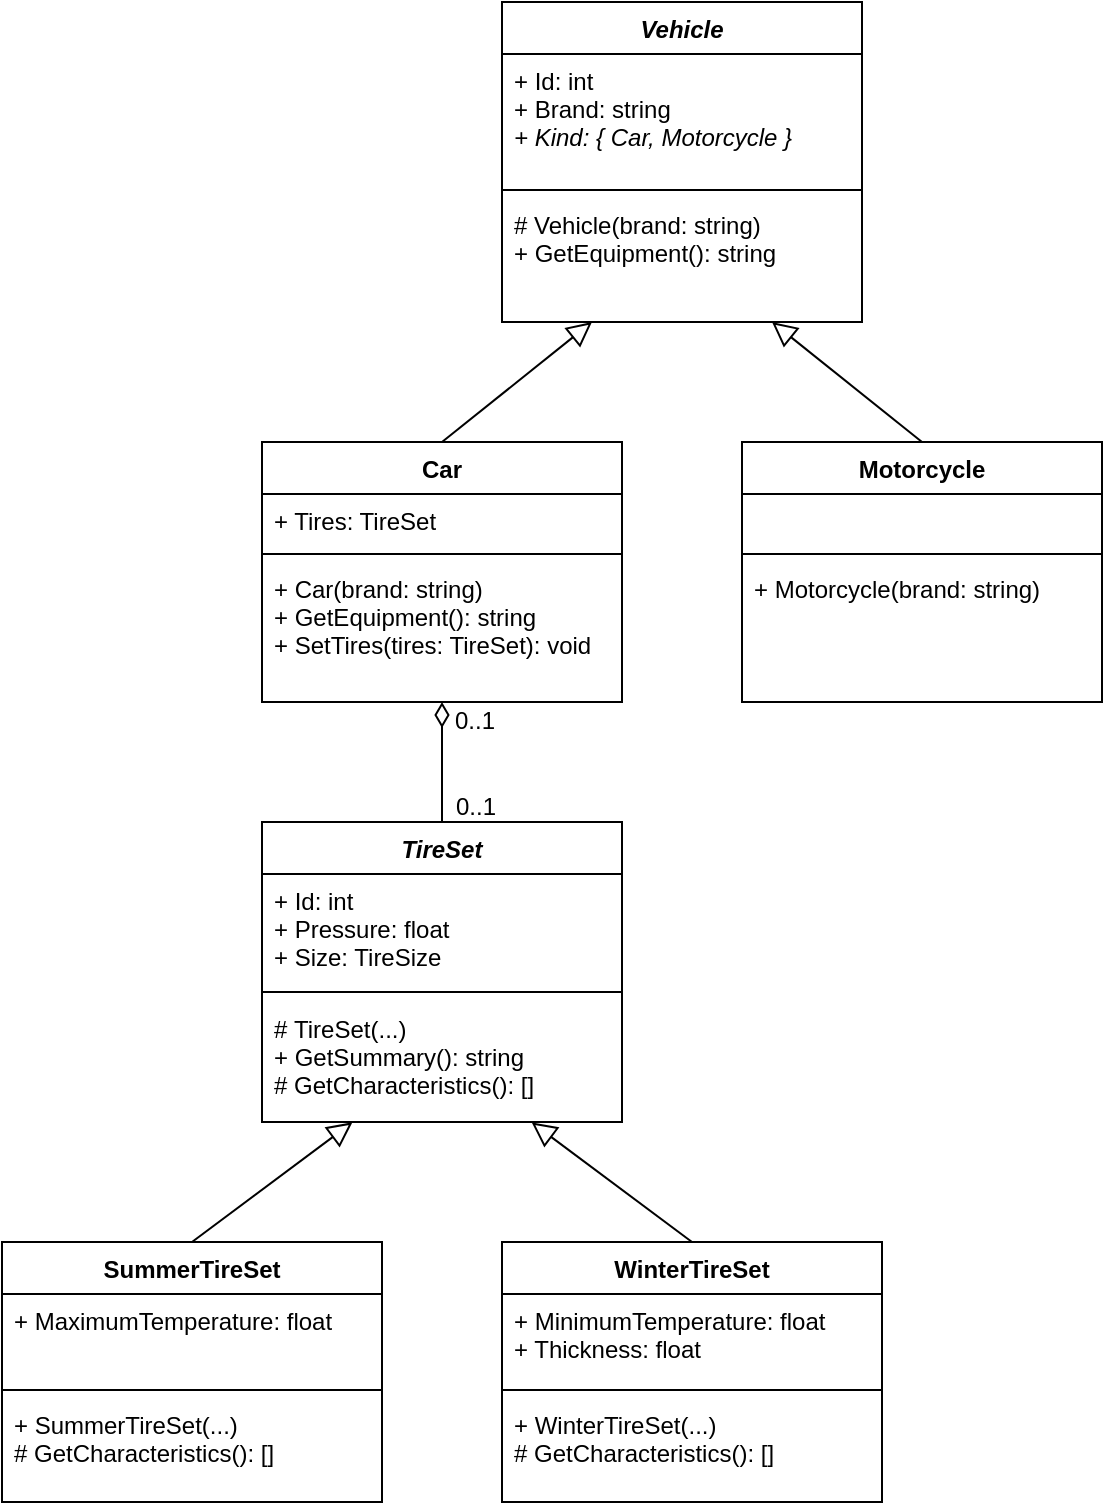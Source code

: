 <mxfile version="20.5.1" type="device"><diagram id="C5RBs43oDa-KdzZeNtuy" name="Class Diagram"><mxGraphModel dx="1422" dy="762" grid="1" gridSize="10" guides="1" tooltips="1" connect="1" arrows="1" fold="1" page="1" pageScale="1" pageWidth="827" pageHeight="1169" math="0" shadow="0"><root><mxCell id="WIyWlLk6GJQsqaUBKTNV-0"/><mxCell id="WIyWlLk6GJQsqaUBKTNV-1" parent="WIyWlLk6GJQsqaUBKTNV-0"/><mxCell id="KIkrduvgvQ9UQzvukLCv-0" value="Vehicle" style="swimlane;fontStyle=3;align=center;verticalAlign=top;childLayout=stackLayout;horizontal=1;startSize=26;horizontalStack=0;resizeParent=1;resizeParentMax=0;resizeLast=0;collapsible=1;marginBottom=0;" vertex="1" parent="WIyWlLk6GJQsqaUBKTNV-1"><mxGeometry x="290" y="40" width="180" height="160" as="geometry"><mxRectangle x="410" y="440" width="80" height="30" as="alternateBounds"/></mxGeometry></mxCell><mxCell id="KIkrduvgvQ9UQzvukLCv-1" value="+ Id: int&#10;+ Brand: string&#10;&#10;" style="text;strokeColor=none;fillColor=none;align=left;verticalAlign=top;spacingLeft=4;spacingRight=4;overflow=hidden;rotatable=0;points=[[0,0.5],[1,0.5]];portConstraint=eastwest;fontStyle=0" vertex="1" parent="KIkrduvgvQ9UQzvukLCv-0"><mxGeometry y="26" width="180" height="64" as="geometry"/></mxCell><mxCell id="KIkrduvgvQ9UQzvukLCv-2" value="" style="line;strokeWidth=1;fillColor=none;align=left;verticalAlign=middle;spacingTop=-1;spacingLeft=3;spacingRight=3;rotatable=0;labelPosition=right;points=[];portConstraint=eastwest;strokeColor=inherit;" vertex="1" parent="KIkrduvgvQ9UQzvukLCv-0"><mxGeometry y="90" width="180" height="8" as="geometry"/></mxCell><mxCell id="KIkrduvgvQ9UQzvukLCv-3" value="# Vehicle(brand: string)&#10;+ GetEquipment(): string" style="text;strokeColor=none;fillColor=none;align=left;verticalAlign=top;spacingLeft=4;spacingRight=4;overflow=hidden;rotatable=0;points=[[0,0.5],[1,0.5]];portConstraint=eastwest;" vertex="1" parent="KIkrduvgvQ9UQzvukLCv-0"><mxGeometry y="98" width="180" height="62" as="geometry"/></mxCell><mxCell id="KIkrduvgvQ9UQzvukLCv-4" value="Car" style="swimlane;fontStyle=1;align=center;verticalAlign=top;childLayout=stackLayout;horizontal=1;startSize=26;horizontalStack=0;resizeParent=1;resizeParentMax=0;resizeLast=0;collapsible=1;marginBottom=0;" vertex="1" parent="WIyWlLk6GJQsqaUBKTNV-1"><mxGeometry x="170" y="260" width="180" height="130" as="geometry"/></mxCell><mxCell id="KIkrduvgvQ9UQzvukLCv-5" value="+ Tires: TireSet" style="text;strokeColor=none;fillColor=none;align=left;verticalAlign=top;spacingLeft=4;spacingRight=4;overflow=hidden;rotatable=0;points=[[0,0.5],[1,0.5]];portConstraint=eastwest;" vertex="1" parent="KIkrduvgvQ9UQzvukLCv-4"><mxGeometry y="26" width="180" height="26" as="geometry"/></mxCell><mxCell id="KIkrduvgvQ9UQzvukLCv-6" value="" style="line;strokeWidth=1;fillColor=none;align=left;verticalAlign=middle;spacingTop=-1;spacingLeft=3;spacingRight=3;rotatable=0;labelPosition=right;points=[];portConstraint=eastwest;strokeColor=inherit;" vertex="1" parent="KIkrduvgvQ9UQzvukLCv-4"><mxGeometry y="52" width="180" height="8" as="geometry"/></mxCell><mxCell id="KIkrduvgvQ9UQzvukLCv-7" value="+ Car(brand: string)&#10;+ GetEquipment(): string&#10;+ SetTires(tires: TireSet): void&#10;" style="text;strokeColor=none;fillColor=none;align=left;verticalAlign=top;spacingLeft=4;spacingRight=4;overflow=hidden;rotatable=0;points=[[0,0.5],[1,0.5]];portConstraint=eastwest;" vertex="1" parent="KIkrduvgvQ9UQzvukLCv-4"><mxGeometry y="60" width="180" height="70" as="geometry"/></mxCell><mxCell id="KIkrduvgvQ9UQzvukLCv-8" value="Motorcycle" style="swimlane;fontStyle=1;align=center;verticalAlign=top;childLayout=stackLayout;horizontal=1;startSize=26;horizontalStack=0;resizeParent=1;resizeParentMax=0;resizeLast=0;collapsible=1;marginBottom=0;" vertex="1" parent="WIyWlLk6GJQsqaUBKTNV-1"><mxGeometry x="410" y="260" width="180" height="130" as="geometry"/></mxCell><mxCell id="KIkrduvgvQ9UQzvukLCv-9" value=" " style="text;strokeColor=none;fillColor=none;align=left;verticalAlign=top;spacingLeft=4;spacingRight=4;overflow=hidden;rotatable=0;points=[[0,0.5],[1,0.5]];portConstraint=eastwest;" vertex="1" parent="KIkrduvgvQ9UQzvukLCv-8"><mxGeometry y="26" width="180" height="26" as="geometry"/></mxCell><mxCell id="KIkrduvgvQ9UQzvukLCv-10" value="" style="line;strokeWidth=1;fillColor=none;align=left;verticalAlign=middle;spacingTop=-1;spacingLeft=3;spacingRight=3;rotatable=0;labelPosition=right;points=[];portConstraint=eastwest;strokeColor=inherit;" vertex="1" parent="KIkrduvgvQ9UQzvukLCv-8"><mxGeometry y="52" width="180" height="8" as="geometry"/></mxCell><mxCell id="KIkrduvgvQ9UQzvukLCv-11" value="+ Motorcycle(brand: string)" style="text;strokeColor=none;fillColor=none;align=left;verticalAlign=top;spacingLeft=4;spacingRight=4;overflow=hidden;rotatable=0;points=[[0,0.5],[1,0.5]];portConstraint=eastwest;" vertex="1" parent="KIkrduvgvQ9UQzvukLCv-8"><mxGeometry y="60" width="180" height="70" as="geometry"/></mxCell><mxCell id="KIkrduvgvQ9UQzvukLCv-12" value="TireSet" style="swimlane;fontStyle=3;align=center;verticalAlign=top;childLayout=stackLayout;horizontal=1;startSize=26;horizontalStack=0;resizeParent=1;resizeParentMax=0;resizeLast=0;collapsible=1;marginBottom=0;" vertex="1" parent="WIyWlLk6GJQsqaUBKTNV-1"><mxGeometry x="170" y="450" width="180" height="150" as="geometry"/></mxCell><mxCell id="KIkrduvgvQ9UQzvukLCv-13" value="+ Id: int&#10;+ Pressure: float&#10;+ Size: TireSize" style="text;strokeColor=none;fillColor=none;align=left;verticalAlign=top;spacingLeft=4;spacingRight=4;overflow=hidden;rotatable=0;points=[[0,0.5],[1,0.5]];portConstraint=eastwest;" vertex="1" parent="KIkrduvgvQ9UQzvukLCv-12"><mxGeometry y="26" width="180" height="54" as="geometry"/></mxCell><mxCell id="KIkrduvgvQ9UQzvukLCv-14" value="" style="line;strokeWidth=1;fillColor=none;align=left;verticalAlign=middle;spacingTop=-1;spacingLeft=3;spacingRight=3;rotatable=0;labelPosition=right;points=[];portConstraint=eastwest;strokeColor=inherit;" vertex="1" parent="KIkrduvgvQ9UQzvukLCv-12"><mxGeometry y="80" width="180" height="10" as="geometry"/></mxCell><mxCell id="KIkrduvgvQ9UQzvukLCv-15" value="# TireSet(...)&#10;+ GetSummary(): string&#10;# GetCharacteristics(): []&#10;" style="text;strokeColor=none;fillColor=none;align=left;verticalAlign=top;spacingLeft=4;spacingRight=4;overflow=hidden;rotatable=0;points=[[0,0.5],[1,0.5]];portConstraint=eastwest;" vertex="1" parent="KIkrduvgvQ9UQzvukLCv-12"><mxGeometry y="90" width="180" height="60" as="geometry"/></mxCell><mxCell id="KIkrduvgvQ9UQzvukLCv-28" value="" style="rounded=0;orthogonalLoop=1;jettySize=auto;html=1;endArrow=block;endFill=0;exitX=0.5;exitY=0;exitDx=0;exitDy=0;entryX=0.251;entryY=1.003;entryDx=0;entryDy=0;entryPerimeter=0;endSize=10;" edge="1" parent="WIyWlLk6GJQsqaUBKTNV-1" source="KIkrduvgvQ9UQzvukLCv-16" target="KIkrduvgvQ9UQzvukLCv-15"><mxGeometry relative="1" as="geometry"/></mxCell><mxCell id="KIkrduvgvQ9UQzvukLCv-16" value="SummerTireSet" style="swimlane;fontStyle=1;align=center;verticalAlign=top;childLayout=stackLayout;horizontal=1;startSize=26;horizontalStack=0;resizeParent=1;resizeParentMax=0;resizeLast=0;collapsible=1;marginBottom=0;" vertex="1" parent="WIyWlLk6GJQsqaUBKTNV-1"><mxGeometry x="40" y="660" width="190" height="130" as="geometry"/></mxCell><mxCell id="KIkrduvgvQ9UQzvukLCv-17" value="+ MaximumTemperature: float" style="text;strokeColor=none;fillColor=none;align=left;verticalAlign=top;spacingLeft=4;spacingRight=4;overflow=hidden;rotatable=0;points=[[0,0.5],[1,0.5]];portConstraint=eastwest;" vertex="1" parent="KIkrduvgvQ9UQzvukLCv-16"><mxGeometry y="26" width="190" height="44" as="geometry"/></mxCell><mxCell id="KIkrduvgvQ9UQzvukLCv-18" value="" style="line;strokeWidth=1;fillColor=none;align=left;verticalAlign=middle;spacingTop=-1;spacingLeft=3;spacingRight=3;rotatable=0;labelPosition=right;points=[];portConstraint=eastwest;strokeColor=inherit;" vertex="1" parent="KIkrduvgvQ9UQzvukLCv-16"><mxGeometry y="70" width="190" height="8" as="geometry"/></mxCell><mxCell id="KIkrduvgvQ9UQzvukLCv-19" value="+ SummerTireSet(...)&#10;# GetCharacteristics(): []" style="text;strokeColor=none;fillColor=none;align=left;verticalAlign=top;spacingLeft=4;spacingRight=4;overflow=hidden;rotatable=0;points=[[0,0.5],[1,0.5]];portConstraint=eastwest;" vertex="1" parent="KIkrduvgvQ9UQzvukLCv-16"><mxGeometry y="78" width="190" height="52" as="geometry"/></mxCell><mxCell id="KIkrduvgvQ9UQzvukLCv-24" value="WinterTireSet" style="swimlane;fontStyle=1;align=center;verticalAlign=top;childLayout=stackLayout;horizontal=1;startSize=26;horizontalStack=0;resizeParent=1;resizeParentMax=0;resizeLast=0;collapsible=1;marginBottom=0;" vertex="1" parent="WIyWlLk6GJQsqaUBKTNV-1"><mxGeometry x="290" y="660" width="190" height="130" as="geometry"/></mxCell><mxCell id="KIkrduvgvQ9UQzvukLCv-25" value="+ MinimumTemperature: float&#10;+ Thickness: float" style="text;strokeColor=none;fillColor=none;align=left;verticalAlign=top;spacingLeft=4;spacingRight=4;overflow=hidden;rotatable=0;points=[[0,0.5],[1,0.5]];portConstraint=eastwest;" vertex="1" parent="KIkrduvgvQ9UQzvukLCv-24"><mxGeometry y="26" width="190" height="44" as="geometry"/></mxCell><mxCell id="KIkrduvgvQ9UQzvukLCv-26" value="" style="line;strokeWidth=1;fillColor=none;align=left;verticalAlign=middle;spacingTop=-1;spacingLeft=3;spacingRight=3;rotatable=0;labelPosition=right;points=[];portConstraint=eastwest;strokeColor=inherit;" vertex="1" parent="KIkrduvgvQ9UQzvukLCv-24"><mxGeometry y="70" width="190" height="8" as="geometry"/></mxCell><mxCell id="KIkrduvgvQ9UQzvukLCv-27" value="+ WinterTireSet(...)&#10;# GetCharacteristics(): []" style="text;strokeColor=none;fillColor=none;align=left;verticalAlign=top;spacingLeft=4;spacingRight=4;overflow=hidden;rotatable=0;points=[[0,0.5],[1,0.5]];portConstraint=eastwest;" vertex="1" parent="KIkrduvgvQ9UQzvukLCv-24"><mxGeometry y="78" width="190" height="52" as="geometry"/></mxCell><mxCell id="KIkrduvgvQ9UQzvukLCv-29" value="" style="rounded=0;orthogonalLoop=1;jettySize=auto;html=1;endArrow=block;endFill=0;exitX=0.5;exitY=0;exitDx=0;exitDy=0;entryX=0.749;entryY=1.003;entryDx=0;entryDy=0;entryPerimeter=0;endSize=10;" edge="1" parent="WIyWlLk6GJQsqaUBKTNV-1" source="KIkrduvgvQ9UQzvukLCv-24" target="KIkrduvgvQ9UQzvukLCv-15"><mxGeometry relative="1" as="geometry"><mxPoint x="145" y="730" as="sourcePoint"/><mxPoint x="237.593" y="630" as="targetPoint"/></mxGeometry></mxCell><mxCell id="KIkrduvgvQ9UQzvukLCv-32" value="+ Kind: { Car, Motorcycle }" style="text;strokeColor=none;fillColor=none;align=left;verticalAlign=top;spacingLeft=4;spacingRight=4;overflow=hidden;rotatable=0;points=[[0,0.5],[1,0.5]];portConstraint=eastwest;fontStyle=2" vertex="1" parent="WIyWlLk6GJQsqaUBKTNV-1"><mxGeometry x="290" y="94" width="170" height="30" as="geometry"/></mxCell><mxCell id="KIkrduvgvQ9UQzvukLCv-33" value="" style="rounded=0;orthogonalLoop=1;jettySize=auto;html=1;endArrow=block;endFill=0;exitX=0.5;exitY=0;exitDx=0;exitDy=0;entryX=0.25;entryY=1;entryDx=0;entryDy=0;endSize=10;" edge="1" parent="WIyWlLk6GJQsqaUBKTNV-1" source="KIkrduvgvQ9UQzvukLCv-4" target="KIkrduvgvQ9UQzvukLCv-0"><mxGeometry relative="1" as="geometry"><mxPoint x="145" y="690" as="sourcePoint"/><mxPoint x="225.18" y="590.21" as="targetPoint"/></mxGeometry></mxCell><mxCell id="KIkrduvgvQ9UQzvukLCv-34" value="" style="rounded=0;orthogonalLoop=1;jettySize=auto;html=1;endArrow=block;endFill=0;exitX=0.5;exitY=0;exitDx=0;exitDy=0;entryX=0.75;entryY=1;entryDx=0;entryDy=0;endSize=10;" edge="1" parent="WIyWlLk6GJQsqaUBKTNV-1" source="KIkrduvgvQ9UQzvukLCv-8" target="KIkrduvgvQ9UQzvukLCv-0"><mxGeometry relative="1" as="geometry"><mxPoint x="270" y="270" as="sourcePoint"/><mxPoint x="342.5" y="170" as="targetPoint"/></mxGeometry></mxCell><mxCell id="KIkrduvgvQ9UQzvukLCv-38" value="" style="endArrow=diamondThin;shadow=0;strokeWidth=1;rounded=0;endFill=0;edgeStyle=elbowEdgeStyle;elbow=vertical;entryX=0.5;entryY=1;entryDx=0;entryDy=0;exitX=0.5;exitY=0;exitDx=0;exitDy=0;endSize=10;" edge="1" parent="WIyWlLk6GJQsqaUBKTNV-1" source="KIkrduvgvQ9UQzvukLCv-12" target="KIkrduvgvQ9UQzvukLCv-4"><mxGeometry relative="1" as="geometry"><mxPoint x="60" y="129.167" as="sourcePoint"/><mxPoint x="50" y="360" as="targetPoint"/><mxPoint as="offset"/></mxGeometry></mxCell><mxCell id="KIkrduvgvQ9UQzvukLCv-39" value="0..1" style="resizable=0;align=left;verticalAlign=bottom;labelBackgroundColor=none;fontSize=12;" connectable="0" vertex="1" parent="KIkrduvgvQ9UQzvukLCv-38"><mxGeometry x="-1" relative="1" as="geometry"><mxPoint x="5" y="1" as="offset"/></mxGeometry></mxCell><mxCell id="KIkrduvgvQ9UQzvukLCv-40" value="0..1" style="resizable=0;align=right;verticalAlign=bottom;labelBackgroundColor=none;fontSize=12;" connectable="0" vertex="1" parent="KIkrduvgvQ9UQzvukLCv-38"><mxGeometry x="1" relative="1" as="geometry"><mxPoint x="28" y="18" as="offset"/></mxGeometry></mxCell></root></mxGraphModel></diagram></mxfile>